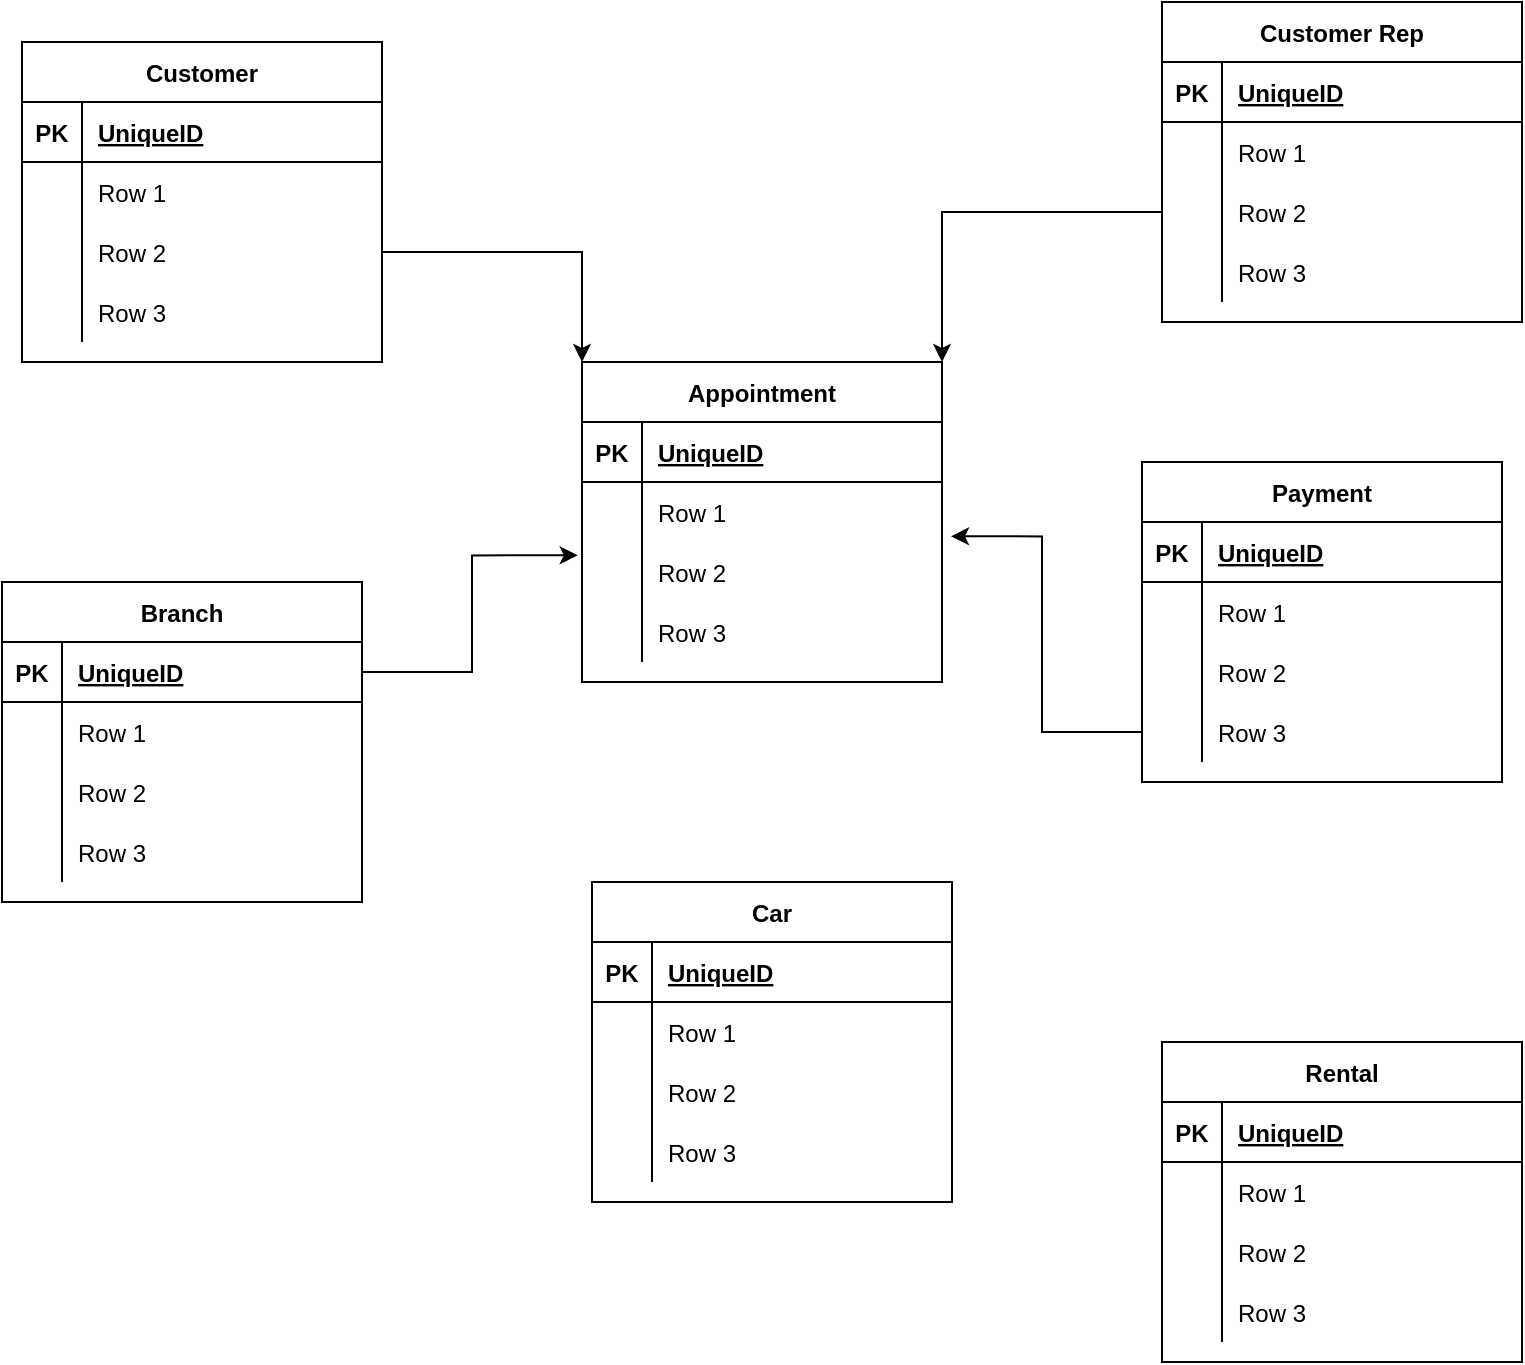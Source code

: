 <mxfile version="13.6.2" type="github">
  <diagram id="R2lEEEUBdFMjLlhIrx00" name="Page-1">
    <mxGraphModel dx="1117" dy="1770" grid="1" gridSize="10" guides="1" tooltips="1" connect="1" arrows="1" fold="1" page="1" pageScale="1" pageWidth="850" pageHeight="1100" math="0" shadow="0" extFonts="Permanent Marker^https://fonts.googleapis.com/css?family=Permanent+Marker">
      <root>
        <mxCell id="0" />
        <mxCell id="1" parent="0" />
        <mxCell id="igwRy37rfEKmx1J63zKZ-66" value="Branch" style="shape=table;startSize=30;container=1;collapsible=1;childLayout=tableLayout;fixedRows=1;rowLines=0;fontStyle=1;align=center;resizeLast=1;" vertex="1" parent="1">
          <mxGeometry x="40" y="160" width="180" height="160" as="geometry" />
        </mxCell>
        <mxCell id="igwRy37rfEKmx1J63zKZ-67" value="" style="shape=partialRectangle;collapsible=0;dropTarget=0;pointerEvents=0;fillColor=none;top=0;left=0;bottom=1;right=0;points=[[0,0.5],[1,0.5]];portConstraint=eastwest;" vertex="1" parent="igwRy37rfEKmx1J63zKZ-66">
          <mxGeometry y="30" width="180" height="30" as="geometry" />
        </mxCell>
        <mxCell id="igwRy37rfEKmx1J63zKZ-68" value="PK" style="shape=partialRectangle;connectable=0;fillColor=none;top=0;left=0;bottom=0;right=0;fontStyle=1;overflow=hidden;" vertex="1" parent="igwRy37rfEKmx1J63zKZ-67">
          <mxGeometry width="30" height="30" as="geometry" />
        </mxCell>
        <mxCell id="igwRy37rfEKmx1J63zKZ-69" value="UniqueID" style="shape=partialRectangle;connectable=0;fillColor=none;top=0;left=0;bottom=0;right=0;align=left;spacingLeft=6;fontStyle=5;overflow=hidden;" vertex="1" parent="igwRy37rfEKmx1J63zKZ-67">
          <mxGeometry x="30" width="150" height="30" as="geometry" />
        </mxCell>
        <mxCell id="igwRy37rfEKmx1J63zKZ-70" value="" style="shape=partialRectangle;collapsible=0;dropTarget=0;pointerEvents=0;fillColor=none;top=0;left=0;bottom=0;right=0;points=[[0,0.5],[1,0.5]];portConstraint=eastwest;" vertex="1" parent="igwRy37rfEKmx1J63zKZ-66">
          <mxGeometry y="60" width="180" height="30" as="geometry" />
        </mxCell>
        <mxCell id="igwRy37rfEKmx1J63zKZ-71" value="" style="shape=partialRectangle;connectable=0;fillColor=none;top=0;left=0;bottom=0;right=0;editable=1;overflow=hidden;" vertex="1" parent="igwRy37rfEKmx1J63zKZ-70">
          <mxGeometry width="30" height="30" as="geometry" />
        </mxCell>
        <mxCell id="igwRy37rfEKmx1J63zKZ-72" value="Row 1" style="shape=partialRectangle;connectable=0;fillColor=none;top=0;left=0;bottom=0;right=0;align=left;spacingLeft=6;overflow=hidden;" vertex="1" parent="igwRy37rfEKmx1J63zKZ-70">
          <mxGeometry x="30" width="150" height="30" as="geometry" />
        </mxCell>
        <mxCell id="igwRy37rfEKmx1J63zKZ-73" value="" style="shape=partialRectangle;collapsible=0;dropTarget=0;pointerEvents=0;fillColor=none;top=0;left=0;bottom=0;right=0;points=[[0,0.5],[1,0.5]];portConstraint=eastwest;" vertex="1" parent="igwRy37rfEKmx1J63zKZ-66">
          <mxGeometry y="90" width="180" height="30" as="geometry" />
        </mxCell>
        <mxCell id="igwRy37rfEKmx1J63zKZ-74" value="" style="shape=partialRectangle;connectable=0;fillColor=none;top=0;left=0;bottom=0;right=0;editable=1;overflow=hidden;" vertex="1" parent="igwRy37rfEKmx1J63zKZ-73">
          <mxGeometry width="30" height="30" as="geometry" />
        </mxCell>
        <mxCell id="igwRy37rfEKmx1J63zKZ-75" value="Row 2" style="shape=partialRectangle;connectable=0;fillColor=none;top=0;left=0;bottom=0;right=0;align=left;spacingLeft=6;overflow=hidden;" vertex="1" parent="igwRy37rfEKmx1J63zKZ-73">
          <mxGeometry x="30" width="150" height="30" as="geometry" />
        </mxCell>
        <mxCell id="igwRy37rfEKmx1J63zKZ-76" value="" style="shape=partialRectangle;collapsible=0;dropTarget=0;pointerEvents=0;fillColor=none;top=0;left=0;bottom=0;right=0;points=[[0,0.5],[1,0.5]];portConstraint=eastwest;" vertex="1" parent="igwRy37rfEKmx1J63zKZ-66">
          <mxGeometry y="120" width="180" height="30" as="geometry" />
        </mxCell>
        <mxCell id="igwRy37rfEKmx1J63zKZ-77" value="" style="shape=partialRectangle;connectable=0;fillColor=none;top=0;left=0;bottom=0;right=0;editable=1;overflow=hidden;" vertex="1" parent="igwRy37rfEKmx1J63zKZ-76">
          <mxGeometry width="30" height="30" as="geometry" />
        </mxCell>
        <mxCell id="igwRy37rfEKmx1J63zKZ-78" value="Row 3" style="shape=partialRectangle;connectable=0;fillColor=none;top=0;left=0;bottom=0;right=0;align=left;spacingLeft=6;overflow=hidden;" vertex="1" parent="igwRy37rfEKmx1J63zKZ-76">
          <mxGeometry x="30" width="150" height="30" as="geometry" />
        </mxCell>
        <mxCell id="igwRy37rfEKmx1J63zKZ-53" value="Customer Rep" style="shape=table;startSize=30;container=1;collapsible=1;childLayout=tableLayout;fixedRows=1;rowLines=0;fontStyle=1;align=center;resizeLast=1;" vertex="1" parent="1">
          <mxGeometry x="620" y="-130" width="180" height="160" as="geometry" />
        </mxCell>
        <mxCell id="igwRy37rfEKmx1J63zKZ-54" value="" style="shape=partialRectangle;collapsible=0;dropTarget=0;pointerEvents=0;fillColor=none;top=0;left=0;bottom=1;right=0;points=[[0,0.5],[1,0.5]];portConstraint=eastwest;" vertex="1" parent="igwRy37rfEKmx1J63zKZ-53">
          <mxGeometry y="30" width="180" height="30" as="geometry" />
        </mxCell>
        <mxCell id="igwRy37rfEKmx1J63zKZ-55" value="PK" style="shape=partialRectangle;connectable=0;fillColor=none;top=0;left=0;bottom=0;right=0;fontStyle=1;overflow=hidden;" vertex="1" parent="igwRy37rfEKmx1J63zKZ-54">
          <mxGeometry width="30" height="30" as="geometry" />
        </mxCell>
        <mxCell id="igwRy37rfEKmx1J63zKZ-56" value="UniqueID" style="shape=partialRectangle;connectable=0;fillColor=none;top=0;left=0;bottom=0;right=0;align=left;spacingLeft=6;fontStyle=5;overflow=hidden;" vertex="1" parent="igwRy37rfEKmx1J63zKZ-54">
          <mxGeometry x="30" width="150" height="30" as="geometry" />
        </mxCell>
        <mxCell id="igwRy37rfEKmx1J63zKZ-57" value="" style="shape=partialRectangle;collapsible=0;dropTarget=0;pointerEvents=0;fillColor=none;top=0;left=0;bottom=0;right=0;points=[[0,0.5],[1,0.5]];portConstraint=eastwest;" vertex="1" parent="igwRy37rfEKmx1J63zKZ-53">
          <mxGeometry y="60" width="180" height="30" as="geometry" />
        </mxCell>
        <mxCell id="igwRy37rfEKmx1J63zKZ-58" value="" style="shape=partialRectangle;connectable=0;fillColor=none;top=0;left=0;bottom=0;right=0;editable=1;overflow=hidden;" vertex="1" parent="igwRy37rfEKmx1J63zKZ-57">
          <mxGeometry width="30" height="30" as="geometry" />
        </mxCell>
        <mxCell id="igwRy37rfEKmx1J63zKZ-59" value="Row 1" style="shape=partialRectangle;connectable=0;fillColor=none;top=0;left=0;bottom=0;right=0;align=left;spacingLeft=6;overflow=hidden;" vertex="1" parent="igwRy37rfEKmx1J63zKZ-57">
          <mxGeometry x="30" width="150" height="30" as="geometry" />
        </mxCell>
        <mxCell id="igwRy37rfEKmx1J63zKZ-60" value="" style="shape=partialRectangle;collapsible=0;dropTarget=0;pointerEvents=0;fillColor=none;top=0;left=0;bottom=0;right=0;points=[[0,0.5],[1,0.5]];portConstraint=eastwest;" vertex="1" parent="igwRy37rfEKmx1J63zKZ-53">
          <mxGeometry y="90" width="180" height="30" as="geometry" />
        </mxCell>
        <mxCell id="igwRy37rfEKmx1J63zKZ-61" value="" style="shape=partialRectangle;connectable=0;fillColor=none;top=0;left=0;bottom=0;right=0;editable=1;overflow=hidden;" vertex="1" parent="igwRy37rfEKmx1J63zKZ-60">
          <mxGeometry width="30" height="30" as="geometry" />
        </mxCell>
        <mxCell id="igwRy37rfEKmx1J63zKZ-62" value="Row 2" style="shape=partialRectangle;connectable=0;fillColor=none;top=0;left=0;bottom=0;right=0;align=left;spacingLeft=6;overflow=hidden;" vertex="1" parent="igwRy37rfEKmx1J63zKZ-60">
          <mxGeometry x="30" width="150" height="30" as="geometry" />
        </mxCell>
        <mxCell id="igwRy37rfEKmx1J63zKZ-63" value="" style="shape=partialRectangle;collapsible=0;dropTarget=0;pointerEvents=0;fillColor=none;top=0;left=0;bottom=0;right=0;points=[[0,0.5],[1,0.5]];portConstraint=eastwest;" vertex="1" parent="igwRy37rfEKmx1J63zKZ-53">
          <mxGeometry y="120" width="180" height="30" as="geometry" />
        </mxCell>
        <mxCell id="igwRy37rfEKmx1J63zKZ-64" value="" style="shape=partialRectangle;connectable=0;fillColor=none;top=0;left=0;bottom=0;right=0;editable=1;overflow=hidden;" vertex="1" parent="igwRy37rfEKmx1J63zKZ-63">
          <mxGeometry width="30" height="30" as="geometry" />
        </mxCell>
        <mxCell id="igwRy37rfEKmx1J63zKZ-65" value="Row 3" style="shape=partialRectangle;connectable=0;fillColor=none;top=0;left=0;bottom=0;right=0;align=left;spacingLeft=6;overflow=hidden;" vertex="1" parent="igwRy37rfEKmx1J63zKZ-63">
          <mxGeometry x="30" width="150" height="30" as="geometry" />
        </mxCell>
        <mxCell id="igwRy37rfEKmx1J63zKZ-14" value="Appointment" style="shape=table;startSize=30;container=1;collapsible=1;childLayout=tableLayout;fixedRows=1;rowLines=0;fontStyle=1;align=center;resizeLast=1;" vertex="1" parent="1">
          <mxGeometry x="330" y="50" width="180" height="160" as="geometry" />
        </mxCell>
        <mxCell id="igwRy37rfEKmx1J63zKZ-15" value="" style="shape=partialRectangle;collapsible=0;dropTarget=0;pointerEvents=0;fillColor=none;top=0;left=0;bottom=1;right=0;points=[[0,0.5],[1,0.5]];portConstraint=eastwest;" vertex="1" parent="igwRy37rfEKmx1J63zKZ-14">
          <mxGeometry y="30" width="180" height="30" as="geometry" />
        </mxCell>
        <mxCell id="igwRy37rfEKmx1J63zKZ-16" value="PK" style="shape=partialRectangle;connectable=0;fillColor=none;top=0;left=0;bottom=0;right=0;fontStyle=1;overflow=hidden;" vertex="1" parent="igwRy37rfEKmx1J63zKZ-15">
          <mxGeometry width="30" height="30" as="geometry" />
        </mxCell>
        <mxCell id="igwRy37rfEKmx1J63zKZ-17" value="UniqueID" style="shape=partialRectangle;connectable=0;fillColor=none;top=0;left=0;bottom=0;right=0;align=left;spacingLeft=6;fontStyle=5;overflow=hidden;" vertex="1" parent="igwRy37rfEKmx1J63zKZ-15">
          <mxGeometry x="30" width="150" height="30" as="geometry" />
        </mxCell>
        <mxCell id="igwRy37rfEKmx1J63zKZ-18" value="" style="shape=partialRectangle;collapsible=0;dropTarget=0;pointerEvents=0;fillColor=none;top=0;left=0;bottom=0;right=0;points=[[0,0.5],[1,0.5]];portConstraint=eastwest;" vertex="1" parent="igwRy37rfEKmx1J63zKZ-14">
          <mxGeometry y="60" width="180" height="30" as="geometry" />
        </mxCell>
        <mxCell id="igwRy37rfEKmx1J63zKZ-19" value="" style="shape=partialRectangle;connectable=0;fillColor=none;top=0;left=0;bottom=0;right=0;editable=1;overflow=hidden;" vertex="1" parent="igwRy37rfEKmx1J63zKZ-18">
          <mxGeometry width="30" height="30" as="geometry" />
        </mxCell>
        <mxCell id="igwRy37rfEKmx1J63zKZ-20" value="Row 1" style="shape=partialRectangle;connectable=0;fillColor=none;top=0;left=0;bottom=0;right=0;align=left;spacingLeft=6;overflow=hidden;" vertex="1" parent="igwRy37rfEKmx1J63zKZ-18">
          <mxGeometry x="30" width="150" height="30" as="geometry" />
        </mxCell>
        <mxCell id="igwRy37rfEKmx1J63zKZ-21" value="" style="shape=partialRectangle;collapsible=0;dropTarget=0;pointerEvents=0;fillColor=none;top=0;left=0;bottom=0;right=0;points=[[0,0.5],[1,0.5]];portConstraint=eastwest;" vertex="1" parent="igwRy37rfEKmx1J63zKZ-14">
          <mxGeometry y="90" width="180" height="30" as="geometry" />
        </mxCell>
        <mxCell id="igwRy37rfEKmx1J63zKZ-22" value="" style="shape=partialRectangle;connectable=0;fillColor=none;top=0;left=0;bottom=0;right=0;editable=1;overflow=hidden;" vertex="1" parent="igwRy37rfEKmx1J63zKZ-21">
          <mxGeometry width="30" height="30" as="geometry" />
        </mxCell>
        <mxCell id="igwRy37rfEKmx1J63zKZ-23" value="Row 2" style="shape=partialRectangle;connectable=0;fillColor=none;top=0;left=0;bottom=0;right=0;align=left;spacingLeft=6;overflow=hidden;" vertex="1" parent="igwRy37rfEKmx1J63zKZ-21">
          <mxGeometry x="30" width="150" height="30" as="geometry" />
        </mxCell>
        <mxCell id="igwRy37rfEKmx1J63zKZ-24" value="" style="shape=partialRectangle;collapsible=0;dropTarget=0;pointerEvents=0;fillColor=none;top=0;left=0;bottom=0;right=0;points=[[0,0.5],[1,0.5]];portConstraint=eastwest;" vertex="1" parent="igwRy37rfEKmx1J63zKZ-14">
          <mxGeometry y="120" width="180" height="30" as="geometry" />
        </mxCell>
        <mxCell id="igwRy37rfEKmx1J63zKZ-25" value="" style="shape=partialRectangle;connectable=0;fillColor=none;top=0;left=0;bottom=0;right=0;editable=1;overflow=hidden;" vertex="1" parent="igwRy37rfEKmx1J63zKZ-24">
          <mxGeometry width="30" height="30" as="geometry" />
        </mxCell>
        <mxCell id="igwRy37rfEKmx1J63zKZ-26" value="Row 3" style="shape=partialRectangle;connectable=0;fillColor=none;top=0;left=0;bottom=0;right=0;align=left;spacingLeft=6;overflow=hidden;" vertex="1" parent="igwRy37rfEKmx1J63zKZ-24">
          <mxGeometry x="30" width="150" height="30" as="geometry" />
        </mxCell>
        <mxCell id="igwRy37rfEKmx1J63zKZ-1" value="Payment" style="shape=table;startSize=30;container=1;collapsible=1;childLayout=tableLayout;fixedRows=1;rowLines=0;fontStyle=1;align=center;resizeLast=1;" vertex="1" parent="1">
          <mxGeometry x="610" y="100" width="180" height="160" as="geometry" />
        </mxCell>
        <mxCell id="igwRy37rfEKmx1J63zKZ-2" value="" style="shape=partialRectangle;collapsible=0;dropTarget=0;pointerEvents=0;fillColor=none;top=0;left=0;bottom=1;right=0;points=[[0,0.5],[1,0.5]];portConstraint=eastwest;" vertex="1" parent="igwRy37rfEKmx1J63zKZ-1">
          <mxGeometry y="30" width="180" height="30" as="geometry" />
        </mxCell>
        <mxCell id="igwRy37rfEKmx1J63zKZ-3" value="PK" style="shape=partialRectangle;connectable=0;fillColor=none;top=0;left=0;bottom=0;right=0;fontStyle=1;overflow=hidden;" vertex="1" parent="igwRy37rfEKmx1J63zKZ-2">
          <mxGeometry width="30" height="30" as="geometry" />
        </mxCell>
        <mxCell id="igwRy37rfEKmx1J63zKZ-4" value="UniqueID" style="shape=partialRectangle;connectable=0;fillColor=none;top=0;left=0;bottom=0;right=0;align=left;spacingLeft=6;fontStyle=5;overflow=hidden;" vertex="1" parent="igwRy37rfEKmx1J63zKZ-2">
          <mxGeometry x="30" width="150" height="30" as="geometry" />
        </mxCell>
        <mxCell id="igwRy37rfEKmx1J63zKZ-5" value="" style="shape=partialRectangle;collapsible=0;dropTarget=0;pointerEvents=0;fillColor=none;top=0;left=0;bottom=0;right=0;points=[[0,0.5],[1,0.5]];portConstraint=eastwest;" vertex="1" parent="igwRy37rfEKmx1J63zKZ-1">
          <mxGeometry y="60" width="180" height="30" as="geometry" />
        </mxCell>
        <mxCell id="igwRy37rfEKmx1J63zKZ-6" value="" style="shape=partialRectangle;connectable=0;fillColor=none;top=0;left=0;bottom=0;right=0;editable=1;overflow=hidden;" vertex="1" parent="igwRy37rfEKmx1J63zKZ-5">
          <mxGeometry width="30" height="30" as="geometry" />
        </mxCell>
        <mxCell id="igwRy37rfEKmx1J63zKZ-7" value="Row 1" style="shape=partialRectangle;connectable=0;fillColor=none;top=0;left=0;bottom=0;right=0;align=left;spacingLeft=6;overflow=hidden;" vertex="1" parent="igwRy37rfEKmx1J63zKZ-5">
          <mxGeometry x="30" width="150" height="30" as="geometry" />
        </mxCell>
        <mxCell id="igwRy37rfEKmx1J63zKZ-8" value="" style="shape=partialRectangle;collapsible=0;dropTarget=0;pointerEvents=0;fillColor=none;top=0;left=0;bottom=0;right=0;points=[[0,0.5],[1,0.5]];portConstraint=eastwest;" vertex="1" parent="igwRy37rfEKmx1J63zKZ-1">
          <mxGeometry y="90" width="180" height="30" as="geometry" />
        </mxCell>
        <mxCell id="igwRy37rfEKmx1J63zKZ-9" value="" style="shape=partialRectangle;connectable=0;fillColor=none;top=0;left=0;bottom=0;right=0;editable=1;overflow=hidden;" vertex="1" parent="igwRy37rfEKmx1J63zKZ-8">
          <mxGeometry width="30" height="30" as="geometry" />
        </mxCell>
        <mxCell id="igwRy37rfEKmx1J63zKZ-10" value="Row 2" style="shape=partialRectangle;connectable=0;fillColor=none;top=0;left=0;bottom=0;right=0;align=left;spacingLeft=6;overflow=hidden;" vertex="1" parent="igwRy37rfEKmx1J63zKZ-8">
          <mxGeometry x="30" width="150" height="30" as="geometry" />
        </mxCell>
        <mxCell id="igwRy37rfEKmx1J63zKZ-11" value="" style="shape=partialRectangle;collapsible=0;dropTarget=0;pointerEvents=0;fillColor=none;top=0;left=0;bottom=0;right=0;points=[[0,0.5],[1,0.5]];portConstraint=eastwest;" vertex="1" parent="igwRy37rfEKmx1J63zKZ-1">
          <mxGeometry y="120" width="180" height="30" as="geometry" />
        </mxCell>
        <mxCell id="igwRy37rfEKmx1J63zKZ-12" value="" style="shape=partialRectangle;connectable=0;fillColor=none;top=0;left=0;bottom=0;right=0;editable=1;overflow=hidden;" vertex="1" parent="igwRy37rfEKmx1J63zKZ-11">
          <mxGeometry width="30" height="30" as="geometry" />
        </mxCell>
        <mxCell id="igwRy37rfEKmx1J63zKZ-13" value="Row 3" style="shape=partialRectangle;connectable=0;fillColor=none;top=0;left=0;bottom=0;right=0;align=left;spacingLeft=6;overflow=hidden;" vertex="1" parent="igwRy37rfEKmx1J63zKZ-11">
          <mxGeometry x="30" width="150" height="30" as="geometry" />
        </mxCell>
        <mxCell id="igwRy37rfEKmx1J63zKZ-81" value="Rental" style="shape=table;startSize=30;container=1;collapsible=1;childLayout=tableLayout;fixedRows=1;rowLines=0;fontStyle=1;align=center;resizeLast=1;" vertex="1" parent="1">
          <mxGeometry x="620" y="390" width="180" height="160" as="geometry" />
        </mxCell>
        <mxCell id="igwRy37rfEKmx1J63zKZ-82" value="" style="shape=partialRectangle;collapsible=0;dropTarget=0;pointerEvents=0;fillColor=none;top=0;left=0;bottom=1;right=0;points=[[0,0.5],[1,0.5]];portConstraint=eastwest;" vertex="1" parent="igwRy37rfEKmx1J63zKZ-81">
          <mxGeometry y="30" width="180" height="30" as="geometry" />
        </mxCell>
        <mxCell id="igwRy37rfEKmx1J63zKZ-83" value="PK" style="shape=partialRectangle;connectable=0;fillColor=none;top=0;left=0;bottom=0;right=0;fontStyle=1;overflow=hidden;" vertex="1" parent="igwRy37rfEKmx1J63zKZ-82">
          <mxGeometry width="30" height="30" as="geometry" />
        </mxCell>
        <mxCell id="igwRy37rfEKmx1J63zKZ-84" value="UniqueID" style="shape=partialRectangle;connectable=0;fillColor=none;top=0;left=0;bottom=0;right=0;align=left;spacingLeft=6;fontStyle=5;overflow=hidden;" vertex="1" parent="igwRy37rfEKmx1J63zKZ-82">
          <mxGeometry x="30" width="150" height="30" as="geometry" />
        </mxCell>
        <mxCell id="igwRy37rfEKmx1J63zKZ-85" value="" style="shape=partialRectangle;collapsible=0;dropTarget=0;pointerEvents=0;fillColor=none;top=0;left=0;bottom=0;right=0;points=[[0,0.5],[1,0.5]];portConstraint=eastwest;" vertex="1" parent="igwRy37rfEKmx1J63zKZ-81">
          <mxGeometry y="60" width="180" height="30" as="geometry" />
        </mxCell>
        <mxCell id="igwRy37rfEKmx1J63zKZ-86" value="" style="shape=partialRectangle;connectable=0;fillColor=none;top=0;left=0;bottom=0;right=0;editable=1;overflow=hidden;" vertex="1" parent="igwRy37rfEKmx1J63zKZ-85">
          <mxGeometry width="30" height="30" as="geometry" />
        </mxCell>
        <mxCell id="igwRy37rfEKmx1J63zKZ-87" value="Row 1" style="shape=partialRectangle;connectable=0;fillColor=none;top=0;left=0;bottom=0;right=0;align=left;spacingLeft=6;overflow=hidden;" vertex="1" parent="igwRy37rfEKmx1J63zKZ-85">
          <mxGeometry x="30" width="150" height="30" as="geometry" />
        </mxCell>
        <mxCell id="igwRy37rfEKmx1J63zKZ-88" value="" style="shape=partialRectangle;collapsible=0;dropTarget=0;pointerEvents=0;fillColor=none;top=0;left=0;bottom=0;right=0;points=[[0,0.5],[1,0.5]];portConstraint=eastwest;" vertex="1" parent="igwRy37rfEKmx1J63zKZ-81">
          <mxGeometry y="90" width="180" height="30" as="geometry" />
        </mxCell>
        <mxCell id="igwRy37rfEKmx1J63zKZ-89" value="" style="shape=partialRectangle;connectable=0;fillColor=none;top=0;left=0;bottom=0;right=0;editable=1;overflow=hidden;" vertex="1" parent="igwRy37rfEKmx1J63zKZ-88">
          <mxGeometry width="30" height="30" as="geometry" />
        </mxCell>
        <mxCell id="igwRy37rfEKmx1J63zKZ-90" value="Row 2" style="shape=partialRectangle;connectable=0;fillColor=none;top=0;left=0;bottom=0;right=0;align=left;spacingLeft=6;overflow=hidden;" vertex="1" parent="igwRy37rfEKmx1J63zKZ-88">
          <mxGeometry x="30" width="150" height="30" as="geometry" />
        </mxCell>
        <mxCell id="igwRy37rfEKmx1J63zKZ-91" value="" style="shape=partialRectangle;collapsible=0;dropTarget=0;pointerEvents=0;fillColor=none;top=0;left=0;bottom=0;right=0;points=[[0,0.5],[1,0.5]];portConstraint=eastwest;" vertex="1" parent="igwRy37rfEKmx1J63zKZ-81">
          <mxGeometry y="120" width="180" height="30" as="geometry" />
        </mxCell>
        <mxCell id="igwRy37rfEKmx1J63zKZ-92" value="" style="shape=partialRectangle;connectable=0;fillColor=none;top=0;left=0;bottom=0;right=0;editable=1;overflow=hidden;" vertex="1" parent="igwRy37rfEKmx1J63zKZ-91">
          <mxGeometry width="30" height="30" as="geometry" />
        </mxCell>
        <mxCell id="igwRy37rfEKmx1J63zKZ-93" value="Row 3" style="shape=partialRectangle;connectable=0;fillColor=none;top=0;left=0;bottom=0;right=0;align=left;spacingLeft=6;overflow=hidden;" vertex="1" parent="igwRy37rfEKmx1J63zKZ-91">
          <mxGeometry x="30" width="150" height="30" as="geometry" />
        </mxCell>
        <mxCell id="igwRy37rfEKmx1J63zKZ-27" value="Car" style="shape=table;startSize=30;container=1;collapsible=1;childLayout=tableLayout;fixedRows=1;rowLines=0;fontStyle=1;align=center;resizeLast=1;" vertex="1" parent="1">
          <mxGeometry x="335" y="310" width="180" height="160" as="geometry" />
        </mxCell>
        <mxCell id="igwRy37rfEKmx1J63zKZ-28" value="" style="shape=partialRectangle;collapsible=0;dropTarget=0;pointerEvents=0;fillColor=none;top=0;left=0;bottom=1;right=0;points=[[0,0.5],[1,0.5]];portConstraint=eastwest;" vertex="1" parent="igwRy37rfEKmx1J63zKZ-27">
          <mxGeometry y="30" width="180" height="30" as="geometry" />
        </mxCell>
        <mxCell id="igwRy37rfEKmx1J63zKZ-29" value="PK" style="shape=partialRectangle;connectable=0;fillColor=none;top=0;left=0;bottom=0;right=0;fontStyle=1;overflow=hidden;" vertex="1" parent="igwRy37rfEKmx1J63zKZ-28">
          <mxGeometry width="30" height="30" as="geometry" />
        </mxCell>
        <mxCell id="igwRy37rfEKmx1J63zKZ-30" value="UniqueID" style="shape=partialRectangle;connectable=0;fillColor=none;top=0;left=0;bottom=0;right=0;align=left;spacingLeft=6;fontStyle=5;overflow=hidden;" vertex="1" parent="igwRy37rfEKmx1J63zKZ-28">
          <mxGeometry x="30" width="150" height="30" as="geometry" />
        </mxCell>
        <mxCell id="igwRy37rfEKmx1J63zKZ-31" value="" style="shape=partialRectangle;collapsible=0;dropTarget=0;pointerEvents=0;fillColor=none;top=0;left=0;bottom=0;right=0;points=[[0,0.5],[1,0.5]];portConstraint=eastwest;" vertex="1" parent="igwRy37rfEKmx1J63zKZ-27">
          <mxGeometry y="60" width="180" height="30" as="geometry" />
        </mxCell>
        <mxCell id="igwRy37rfEKmx1J63zKZ-32" value="" style="shape=partialRectangle;connectable=0;fillColor=none;top=0;left=0;bottom=0;right=0;editable=1;overflow=hidden;" vertex="1" parent="igwRy37rfEKmx1J63zKZ-31">
          <mxGeometry width="30" height="30" as="geometry" />
        </mxCell>
        <mxCell id="igwRy37rfEKmx1J63zKZ-33" value="Row 1" style="shape=partialRectangle;connectable=0;fillColor=none;top=0;left=0;bottom=0;right=0;align=left;spacingLeft=6;overflow=hidden;" vertex="1" parent="igwRy37rfEKmx1J63zKZ-31">
          <mxGeometry x="30" width="150" height="30" as="geometry" />
        </mxCell>
        <mxCell id="igwRy37rfEKmx1J63zKZ-34" value="" style="shape=partialRectangle;collapsible=0;dropTarget=0;pointerEvents=0;fillColor=none;top=0;left=0;bottom=0;right=0;points=[[0,0.5],[1,0.5]];portConstraint=eastwest;" vertex="1" parent="igwRy37rfEKmx1J63zKZ-27">
          <mxGeometry y="90" width="180" height="30" as="geometry" />
        </mxCell>
        <mxCell id="igwRy37rfEKmx1J63zKZ-35" value="" style="shape=partialRectangle;connectable=0;fillColor=none;top=0;left=0;bottom=0;right=0;editable=1;overflow=hidden;" vertex="1" parent="igwRy37rfEKmx1J63zKZ-34">
          <mxGeometry width="30" height="30" as="geometry" />
        </mxCell>
        <mxCell id="igwRy37rfEKmx1J63zKZ-36" value="Row 2" style="shape=partialRectangle;connectable=0;fillColor=none;top=0;left=0;bottom=0;right=0;align=left;spacingLeft=6;overflow=hidden;" vertex="1" parent="igwRy37rfEKmx1J63zKZ-34">
          <mxGeometry x="30" width="150" height="30" as="geometry" />
        </mxCell>
        <mxCell id="igwRy37rfEKmx1J63zKZ-37" value="" style="shape=partialRectangle;collapsible=0;dropTarget=0;pointerEvents=0;fillColor=none;top=0;left=0;bottom=0;right=0;points=[[0,0.5],[1,0.5]];portConstraint=eastwest;" vertex="1" parent="igwRy37rfEKmx1J63zKZ-27">
          <mxGeometry y="120" width="180" height="30" as="geometry" />
        </mxCell>
        <mxCell id="igwRy37rfEKmx1J63zKZ-38" value="" style="shape=partialRectangle;connectable=0;fillColor=none;top=0;left=0;bottom=0;right=0;editable=1;overflow=hidden;" vertex="1" parent="igwRy37rfEKmx1J63zKZ-37">
          <mxGeometry width="30" height="30" as="geometry" />
        </mxCell>
        <mxCell id="igwRy37rfEKmx1J63zKZ-39" value="Row 3" style="shape=partialRectangle;connectable=0;fillColor=none;top=0;left=0;bottom=0;right=0;align=left;spacingLeft=6;overflow=hidden;" vertex="1" parent="igwRy37rfEKmx1J63zKZ-37">
          <mxGeometry x="30" width="150" height="30" as="geometry" />
        </mxCell>
        <mxCell id="igwRy37rfEKmx1J63zKZ-40" value="Customer" style="shape=table;startSize=30;container=1;collapsible=1;childLayout=tableLayout;fixedRows=1;rowLines=0;fontStyle=1;align=center;resizeLast=1;" vertex="1" parent="1">
          <mxGeometry x="50" y="-110" width="180" height="160" as="geometry" />
        </mxCell>
        <mxCell id="igwRy37rfEKmx1J63zKZ-41" value="" style="shape=partialRectangle;collapsible=0;dropTarget=0;pointerEvents=0;fillColor=none;top=0;left=0;bottom=1;right=0;points=[[0,0.5],[1,0.5]];portConstraint=eastwest;" vertex="1" parent="igwRy37rfEKmx1J63zKZ-40">
          <mxGeometry y="30" width="180" height="30" as="geometry" />
        </mxCell>
        <mxCell id="igwRy37rfEKmx1J63zKZ-42" value="PK" style="shape=partialRectangle;connectable=0;fillColor=none;top=0;left=0;bottom=0;right=0;fontStyle=1;overflow=hidden;" vertex="1" parent="igwRy37rfEKmx1J63zKZ-41">
          <mxGeometry width="30" height="30" as="geometry" />
        </mxCell>
        <mxCell id="igwRy37rfEKmx1J63zKZ-43" value="UniqueID" style="shape=partialRectangle;connectable=0;fillColor=none;top=0;left=0;bottom=0;right=0;align=left;spacingLeft=6;fontStyle=5;overflow=hidden;" vertex="1" parent="igwRy37rfEKmx1J63zKZ-41">
          <mxGeometry x="30" width="150" height="30" as="geometry" />
        </mxCell>
        <mxCell id="igwRy37rfEKmx1J63zKZ-44" value="" style="shape=partialRectangle;collapsible=0;dropTarget=0;pointerEvents=0;fillColor=none;top=0;left=0;bottom=0;right=0;points=[[0,0.5],[1,0.5]];portConstraint=eastwest;" vertex="1" parent="igwRy37rfEKmx1J63zKZ-40">
          <mxGeometry y="60" width="180" height="30" as="geometry" />
        </mxCell>
        <mxCell id="igwRy37rfEKmx1J63zKZ-45" value="" style="shape=partialRectangle;connectable=0;fillColor=none;top=0;left=0;bottom=0;right=0;editable=1;overflow=hidden;" vertex="1" parent="igwRy37rfEKmx1J63zKZ-44">
          <mxGeometry width="30" height="30" as="geometry" />
        </mxCell>
        <mxCell id="igwRy37rfEKmx1J63zKZ-46" value="Row 1" style="shape=partialRectangle;connectable=0;fillColor=none;top=0;left=0;bottom=0;right=0;align=left;spacingLeft=6;overflow=hidden;" vertex="1" parent="igwRy37rfEKmx1J63zKZ-44">
          <mxGeometry x="30" width="150" height="30" as="geometry" />
        </mxCell>
        <mxCell id="igwRy37rfEKmx1J63zKZ-47" value="" style="shape=partialRectangle;collapsible=0;dropTarget=0;pointerEvents=0;fillColor=none;top=0;left=0;bottom=0;right=0;points=[[0,0.5],[1,0.5]];portConstraint=eastwest;" vertex="1" parent="igwRy37rfEKmx1J63zKZ-40">
          <mxGeometry y="90" width="180" height="30" as="geometry" />
        </mxCell>
        <mxCell id="igwRy37rfEKmx1J63zKZ-48" value="" style="shape=partialRectangle;connectable=0;fillColor=none;top=0;left=0;bottom=0;right=0;editable=1;overflow=hidden;" vertex="1" parent="igwRy37rfEKmx1J63zKZ-47">
          <mxGeometry width="30" height="30" as="geometry" />
        </mxCell>
        <mxCell id="igwRy37rfEKmx1J63zKZ-49" value="Row 2" style="shape=partialRectangle;connectable=0;fillColor=none;top=0;left=0;bottom=0;right=0;align=left;spacingLeft=6;overflow=hidden;" vertex="1" parent="igwRy37rfEKmx1J63zKZ-47">
          <mxGeometry x="30" width="150" height="30" as="geometry" />
        </mxCell>
        <mxCell id="igwRy37rfEKmx1J63zKZ-50" value="" style="shape=partialRectangle;collapsible=0;dropTarget=0;pointerEvents=0;fillColor=none;top=0;left=0;bottom=0;right=0;points=[[0,0.5],[1,0.5]];portConstraint=eastwest;" vertex="1" parent="igwRy37rfEKmx1J63zKZ-40">
          <mxGeometry y="120" width="180" height="30" as="geometry" />
        </mxCell>
        <mxCell id="igwRy37rfEKmx1J63zKZ-51" value="" style="shape=partialRectangle;connectable=0;fillColor=none;top=0;left=0;bottom=0;right=0;editable=1;overflow=hidden;" vertex="1" parent="igwRy37rfEKmx1J63zKZ-50">
          <mxGeometry width="30" height="30" as="geometry" />
        </mxCell>
        <mxCell id="igwRy37rfEKmx1J63zKZ-52" value="Row 3" style="shape=partialRectangle;connectable=0;fillColor=none;top=0;left=0;bottom=0;right=0;align=left;spacingLeft=6;overflow=hidden;" vertex="1" parent="igwRy37rfEKmx1J63zKZ-50">
          <mxGeometry x="30" width="150" height="30" as="geometry" />
        </mxCell>
        <mxCell id="igwRy37rfEKmx1J63zKZ-94" style="edgeStyle=orthogonalEdgeStyle;rounded=0;orthogonalLoop=1;jettySize=auto;html=1;exitX=1;exitY=0.5;exitDx=0;exitDy=0;entryX=0;entryY=0;entryDx=0;entryDy=0;" edge="1" parent="1" source="igwRy37rfEKmx1J63zKZ-47" target="igwRy37rfEKmx1J63zKZ-14">
          <mxGeometry relative="1" as="geometry" />
        </mxCell>
        <mxCell id="igwRy37rfEKmx1J63zKZ-95" style="edgeStyle=orthogonalEdgeStyle;rounded=0;orthogonalLoop=1;jettySize=auto;html=1;exitX=0;exitY=0.5;exitDx=0;exitDy=0;entryX=1;entryY=0;entryDx=0;entryDy=0;" edge="1" parent="1" source="igwRy37rfEKmx1J63zKZ-60" target="igwRy37rfEKmx1J63zKZ-14">
          <mxGeometry relative="1" as="geometry" />
        </mxCell>
        <mxCell id="igwRy37rfEKmx1J63zKZ-96" style="edgeStyle=orthogonalEdgeStyle;rounded=0;orthogonalLoop=1;jettySize=auto;html=1;exitX=1;exitY=0.5;exitDx=0;exitDy=0;entryX=-0.012;entryY=0.222;entryDx=0;entryDy=0;entryPerimeter=0;" edge="1" parent="1" source="igwRy37rfEKmx1J63zKZ-67" target="igwRy37rfEKmx1J63zKZ-21">
          <mxGeometry relative="1" as="geometry" />
        </mxCell>
        <mxCell id="igwRy37rfEKmx1J63zKZ-97" style="edgeStyle=orthogonalEdgeStyle;rounded=0;orthogonalLoop=1;jettySize=auto;html=1;exitX=0;exitY=0.5;exitDx=0;exitDy=0;entryX=1.025;entryY=-0.095;entryDx=0;entryDy=0;entryPerimeter=0;" edge="1" parent="1" source="igwRy37rfEKmx1J63zKZ-11" target="igwRy37rfEKmx1J63zKZ-21">
          <mxGeometry relative="1" as="geometry" />
        </mxCell>
      </root>
    </mxGraphModel>
  </diagram>
</mxfile>
